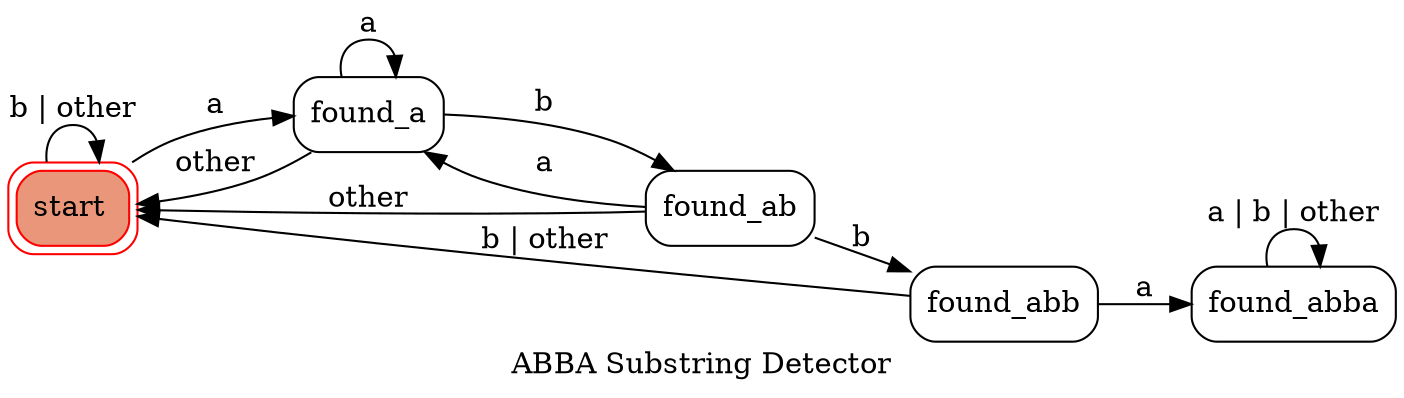 digraph "ABBA Substring Detector" {
	graph [color=black directed=true fillcolor=white label="ABBA Substring Detector" rankdir=LR "strict"=false style=solid]
	node [color=black fillcolor=white peripheries=1 shape=rectangle style="rounded,filled"]
	edge [color=black]
	start [label="start\l" color=red fillcolor=darksalmon peripheries=2]
	found_a [label="found_a\l"]
	found_ab [label="found_ab\l"]
	found_abb [label="found_abb\l"]
	found_abba [label="found_abba\l"]
	start -> found_a [label=a]
	start -> start [label="b | other"]
	found_a -> found_a [label=a]
	found_a -> found_ab [label=b]
	found_a -> start [label=other]
	found_ab -> found_a [label=a]
	found_ab -> found_abb [label=b]
	found_ab -> start [label=other]
	found_abb -> found_abba [label=a]
	found_abb -> start [label="b | other"]
	found_abba -> found_abba [label="a | b | other"]
}
